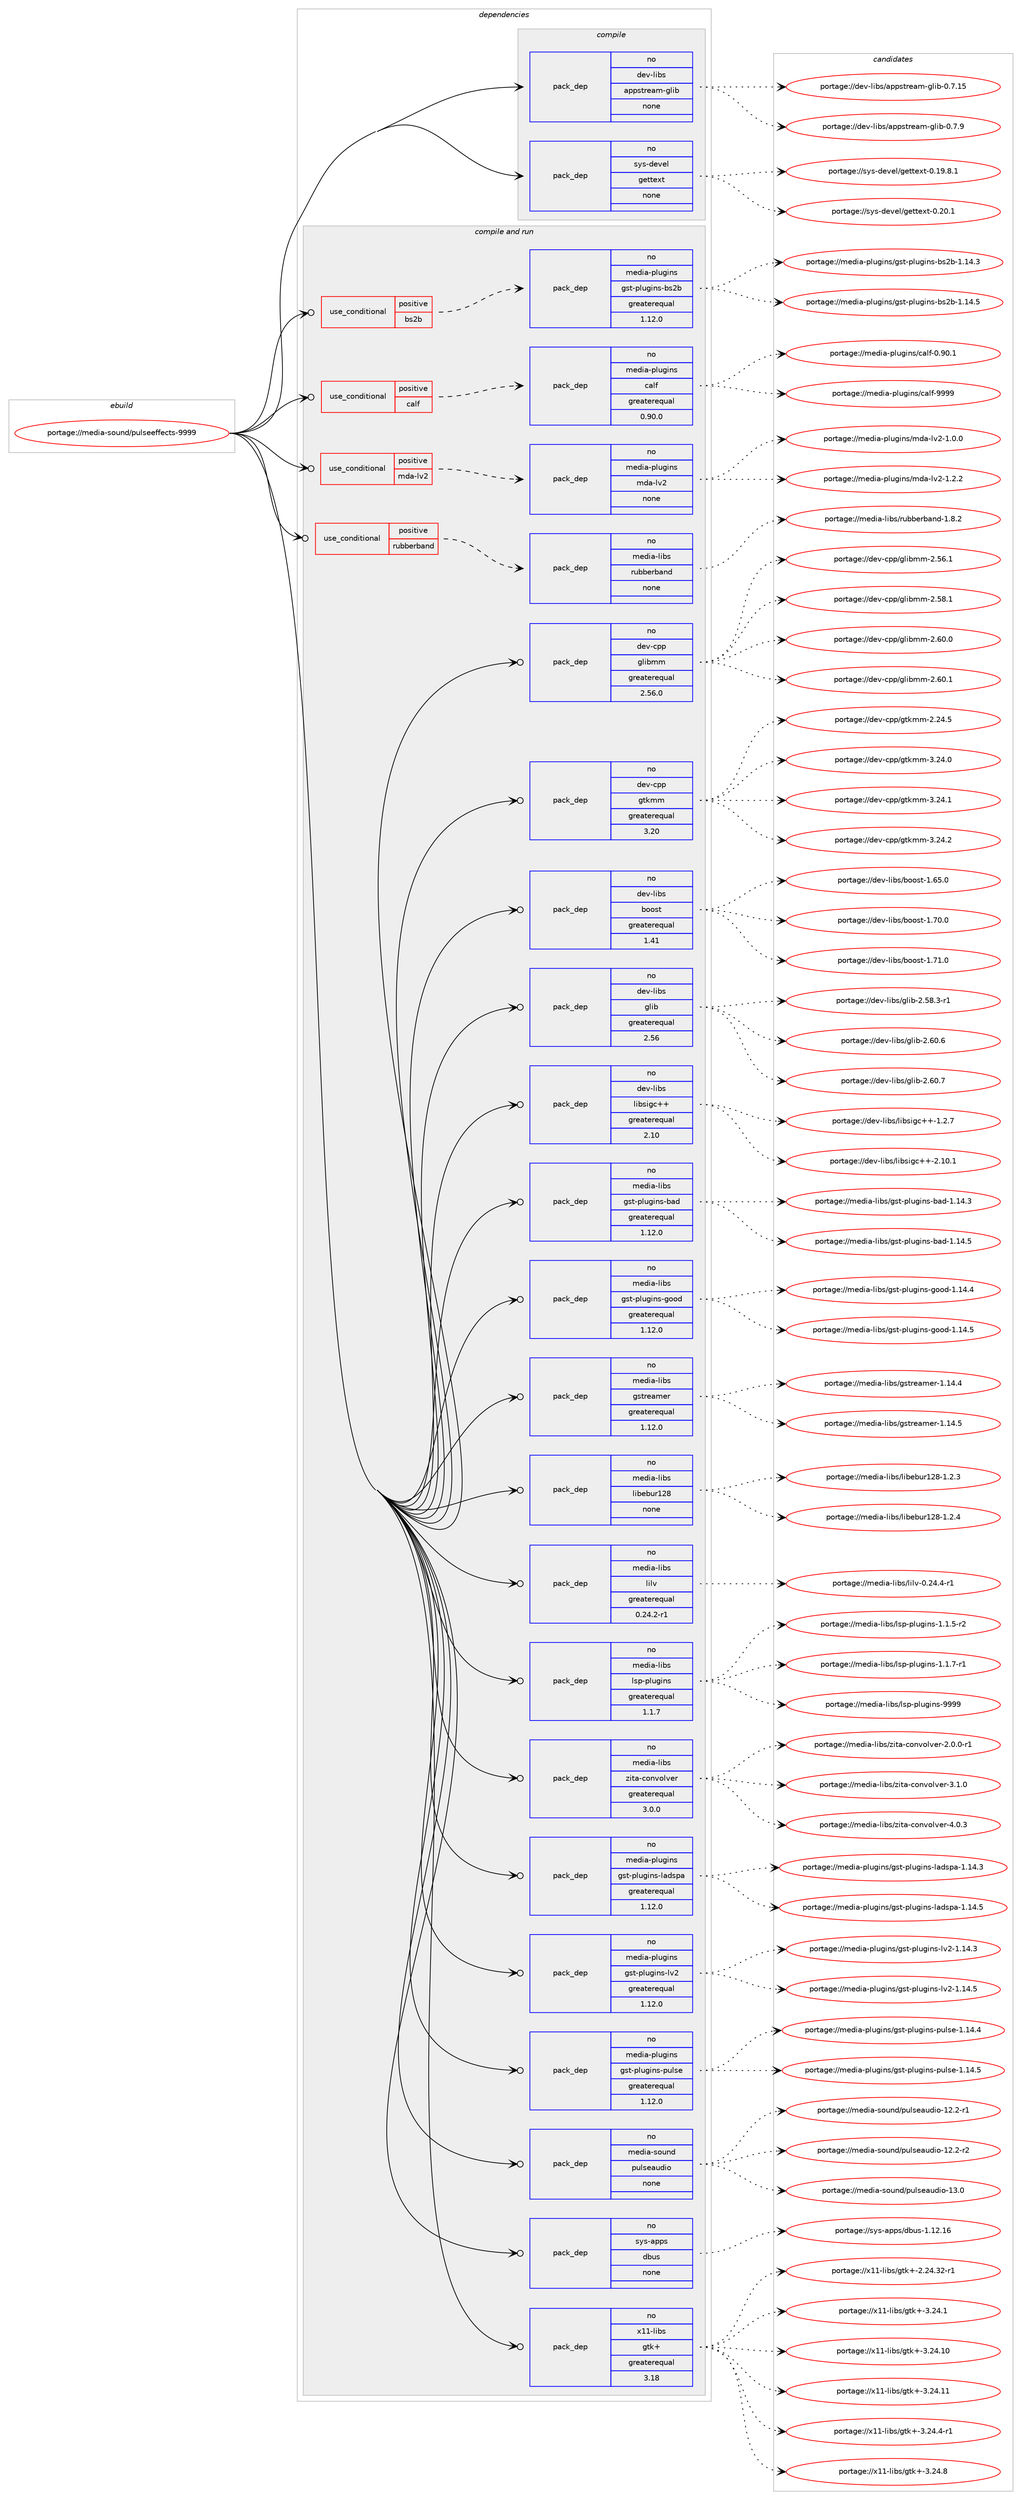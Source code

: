 digraph prolog {

# *************
# Graph options
# *************

newrank=true;
concentrate=true;
compound=true;
graph [rankdir=LR,fontname=Helvetica,fontsize=10,ranksep=1.5];#, ranksep=2.5, nodesep=0.2];
edge  [arrowhead=vee];
node  [fontname=Helvetica,fontsize=10];

# **********
# The ebuild
# **********

subgraph cluster_leftcol {
color=gray;
rank=same;
label=<<i>ebuild</i>>;
id [label="portage://media-sound/pulseeffects-9999", color=red, width=4, href="../media-sound/pulseeffects-9999.svg"];
}

# ****************
# The dependencies
# ****************

subgraph cluster_midcol {
color=gray;
label=<<i>dependencies</i>>;
subgraph cluster_compile {
fillcolor="#eeeeee";
style=filled;
label=<<i>compile</i>>;
subgraph pack246559 {
dependency335420 [label=<<TABLE BORDER="0" CELLBORDER="1" CELLSPACING="0" CELLPADDING="4" WIDTH="220"><TR><TD ROWSPAN="6" CELLPADDING="30">pack_dep</TD></TR><TR><TD WIDTH="110">no</TD></TR><TR><TD>dev-libs</TD></TR><TR><TD>appstream-glib</TD></TR><TR><TD>none</TD></TR><TR><TD></TD></TR></TABLE>>, shape=none, color=blue];
}
id:e -> dependency335420:w [weight=20,style="solid",arrowhead="vee"];
subgraph pack246560 {
dependency335421 [label=<<TABLE BORDER="0" CELLBORDER="1" CELLSPACING="0" CELLPADDING="4" WIDTH="220"><TR><TD ROWSPAN="6" CELLPADDING="30">pack_dep</TD></TR><TR><TD WIDTH="110">no</TD></TR><TR><TD>sys-devel</TD></TR><TR><TD>gettext</TD></TR><TR><TD>none</TD></TR><TR><TD></TD></TR></TABLE>>, shape=none, color=blue];
}
id:e -> dependency335421:w [weight=20,style="solid",arrowhead="vee"];
}
subgraph cluster_compileandrun {
fillcolor="#eeeeee";
style=filled;
label=<<i>compile and run</i>>;
subgraph cond83349 {
dependency335422 [label=<<TABLE BORDER="0" CELLBORDER="1" CELLSPACING="0" CELLPADDING="4"><TR><TD ROWSPAN="3" CELLPADDING="10">use_conditional</TD></TR><TR><TD>positive</TD></TR><TR><TD>bs2b</TD></TR></TABLE>>, shape=none, color=red];
subgraph pack246561 {
dependency335423 [label=<<TABLE BORDER="0" CELLBORDER="1" CELLSPACING="0" CELLPADDING="4" WIDTH="220"><TR><TD ROWSPAN="6" CELLPADDING="30">pack_dep</TD></TR><TR><TD WIDTH="110">no</TD></TR><TR><TD>media-plugins</TD></TR><TR><TD>gst-plugins-bs2b</TD></TR><TR><TD>greaterequal</TD></TR><TR><TD>1.12.0</TD></TR></TABLE>>, shape=none, color=blue];
}
dependency335422:e -> dependency335423:w [weight=20,style="dashed",arrowhead="vee"];
}
id:e -> dependency335422:w [weight=20,style="solid",arrowhead="odotvee"];
subgraph cond83350 {
dependency335424 [label=<<TABLE BORDER="0" CELLBORDER="1" CELLSPACING="0" CELLPADDING="4"><TR><TD ROWSPAN="3" CELLPADDING="10">use_conditional</TD></TR><TR><TD>positive</TD></TR><TR><TD>calf</TD></TR></TABLE>>, shape=none, color=red];
subgraph pack246562 {
dependency335425 [label=<<TABLE BORDER="0" CELLBORDER="1" CELLSPACING="0" CELLPADDING="4" WIDTH="220"><TR><TD ROWSPAN="6" CELLPADDING="30">pack_dep</TD></TR><TR><TD WIDTH="110">no</TD></TR><TR><TD>media-plugins</TD></TR><TR><TD>calf</TD></TR><TR><TD>greaterequal</TD></TR><TR><TD>0.90.0</TD></TR></TABLE>>, shape=none, color=blue];
}
dependency335424:e -> dependency335425:w [weight=20,style="dashed",arrowhead="vee"];
}
id:e -> dependency335424:w [weight=20,style="solid",arrowhead="odotvee"];
subgraph cond83351 {
dependency335426 [label=<<TABLE BORDER="0" CELLBORDER="1" CELLSPACING="0" CELLPADDING="4"><TR><TD ROWSPAN="3" CELLPADDING="10">use_conditional</TD></TR><TR><TD>positive</TD></TR><TR><TD>mda-lv2</TD></TR></TABLE>>, shape=none, color=red];
subgraph pack246563 {
dependency335427 [label=<<TABLE BORDER="0" CELLBORDER="1" CELLSPACING="0" CELLPADDING="4" WIDTH="220"><TR><TD ROWSPAN="6" CELLPADDING="30">pack_dep</TD></TR><TR><TD WIDTH="110">no</TD></TR><TR><TD>media-plugins</TD></TR><TR><TD>mda-lv2</TD></TR><TR><TD>none</TD></TR><TR><TD></TD></TR></TABLE>>, shape=none, color=blue];
}
dependency335426:e -> dependency335427:w [weight=20,style="dashed",arrowhead="vee"];
}
id:e -> dependency335426:w [weight=20,style="solid",arrowhead="odotvee"];
subgraph cond83352 {
dependency335428 [label=<<TABLE BORDER="0" CELLBORDER="1" CELLSPACING="0" CELLPADDING="4"><TR><TD ROWSPAN="3" CELLPADDING="10">use_conditional</TD></TR><TR><TD>positive</TD></TR><TR><TD>rubberband</TD></TR></TABLE>>, shape=none, color=red];
subgraph pack246564 {
dependency335429 [label=<<TABLE BORDER="0" CELLBORDER="1" CELLSPACING="0" CELLPADDING="4" WIDTH="220"><TR><TD ROWSPAN="6" CELLPADDING="30">pack_dep</TD></TR><TR><TD WIDTH="110">no</TD></TR><TR><TD>media-libs</TD></TR><TR><TD>rubberband</TD></TR><TR><TD>none</TD></TR><TR><TD></TD></TR></TABLE>>, shape=none, color=blue];
}
dependency335428:e -> dependency335429:w [weight=20,style="dashed",arrowhead="vee"];
}
id:e -> dependency335428:w [weight=20,style="solid",arrowhead="odotvee"];
subgraph pack246565 {
dependency335430 [label=<<TABLE BORDER="0" CELLBORDER="1" CELLSPACING="0" CELLPADDING="4" WIDTH="220"><TR><TD ROWSPAN="6" CELLPADDING="30">pack_dep</TD></TR><TR><TD WIDTH="110">no</TD></TR><TR><TD>dev-cpp</TD></TR><TR><TD>glibmm</TD></TR><TR><TD>greaterequal</TD></TR><TR><TD>2.56.0</TD></TR></TABLE>>, shape=none, color=blue];
}
id:e -> dependency335430:w [weight=20,style="solid",arrowhead="odotvee"];
subgraph pack246566 {
dependency335431 [label=<<TABLE BORDER="0" CELLBORDER="1" CELLSPACING="0" CELLPADDING="4" WIDTH="220"><TR><TD ROWSPAN="6" CELLPADDING="30">pack_dep</TD></TR><TR><TD WIDTH="110">no</TD></TR><TR><TD>dev-cpp</TD></TR><TR><TD>gtkmm</TD></TR><TR><TD>greaterequal</TD></TR><TR><TD>3.20</TD></TR></TABLE>>, shape=none, color=blue];
}
id:e -> dependency335431:w [weight=20,style="solid",arrowhead="odotvee"];
subgraph pack246567 {
dependency335432 [label=<<TABLE BORDER="0" CELLBORDER="1" CELLSPACING="0" CELLPADDING="4" WIDTH="220"><TR><TD ROWSPAN="6" CELLPADDING="30">pack_dep</TD></TR><TR><TD WIDTH="110">no</TD></TR><TR><TD>dev-libs</TD></TR><TR><TD>boost</TD></TR><TR><TD>greaterequal</TD></TR><TR><TD>1.41</TD></TR></TABLE>>, shape=none, color=blue];
}
id:e -> dependency335432:w [weight=20,style="solid",arrowhead="odotvee"];
subgraph pack246568 {
dependency335433 [label=<<TABLE BORDER="0" CELLBORDER="1" CELLSPACING="0" CELLPADDING="4" WIDTH="220"><TR><TD ROWSPAN="6" CELLPADDING="30">pack_dep</TD></TR><TR><TD WIDTH="110">no</TD></TR><TR><TD>dev-libs</TD></TR><TR><TD>glib</TD></TR><TR><TD>greaterequal</TD></TR><TR><TD>2.56</TD></TR></TABLE>>, shape=none, color=blue];
}
id:e -> dependency335433:w [weight=20,style="solid",arrowhead="odotvee"];
subgraph pack246569 {
dependency335434 [label=<<TABLE BORDER="0" CELLBORDER="1" CELLSPACING="0" CELLPADDING="4" WIDTH="220"><TR><TD ROWSPAN="6" CELLPADDING="30">pack_dep</TD></TR><TR><TD WIDTH="110">no</TD></TR><TR><TD>dev-libs</TD></TR><TR><TD>libsigc++</TD></TR><TR><TD>greaterequal</TD></TR><TR><TD>2.10</TD></TR></TABLE>>, shape=none, color=blue];
}
id:e -> dependency335434:w [weight=20,style="solid",arrowhead="odotvee"];
subgraph pack246570 {
dependency335435 [label=<<TABLE BORDER="0" CELLBORDER="1" CELLSPACING="0" CELLPADDING="4" WIDTH="220"><TR><TD ROWSPAN="6" CELLPADDING="30">pack_dep</TD></TR><TR><TD WIDTH="110">no</TD></TR><TR><TD>media-libs</TD></TR><TR><TD>gst-plugins-bad</TD></TR><TR><TD>greaterequal</TD></TR><TR><TD>1.12.0</TD></TR></TABLE>>, shape=none, color=blue];
}
id:e -> dependency335435:w [weight=20,style="solid",arrowhead="odotvee"];
subgraph pack246571 {
dependency335436 [label=<<TABLE BORDER="0" CELLBORDER="1" CELLSPACING="0" CELLPADDING="4" WIDTH="220"><TR><TD ROWSPAN="6" CELLPADDING="30">pack_dep</TD></TR><TR><TD WIDTH="110">no</TD></TR><TR><TD>media-libs</TD></TR><TR><TD>gst-plugins-good</TD></TR><TR><TD>greaterequal</TD></TR><TR><TD>1.12.0</TD></TR></TABLE>>, shape=none, color=blue];
}
id:e -> dependency335436:w [weight=20,style="solid",arrowhead="odotvee"];
subgraph pack246572 {
dependency335437 [label=<<TABLE BORDER="0" CELLBORDER="1" CELLSPACING="0" CELLPADDING="4" WIDTH="220"><TR><TD ROWSPAN="6" CELLPADDING="30">pack_dep</TD></TR><TR><TD WIDTH="110">no</TD></TR><TR><TD>media-libs</TD></TR><TR><TD>gstreamer</TD></TR><TR><TD>greaterequal</TD></TR><TR><TD>1.12.0</TD></TR></TABLE>>, shape=none, color=blue];
}
id:e -> dependency335437:w [weight=20,style="solid",arrowhead="odotvee"];
subgraph pack246573 {
dependency335438 [label=<<TABLE BORDER="0" CELLBORDER="1" CELLSPACING="0" CELLPADDING="4" WIDTH="220"><TR><TD ROWSPAN="6" CELLPADDING="30">pack_dep</TD></TR><TR><TD WIDTH="110">no</TD></TR><TR><TD>media-libs</TD></TR><TR><TD>libebur128</TD></TR><TR><TD>none</TD></TR><TR><TD></TD></TR></TABLE>>, shape=none, color=blue];
}
id:e -> dependency335438:w [weight=20,style="solid",arrowhead="odotvee"];
subgraph pack246574 {
dependency335439 [label=<<TABLE BORDER="0" CELLBORDER="1" CELLSPACING="0" CELLPADDING="4" WIDTH="220"><TR><TD ROWSPAN="6" CELLPADDING="30">pack_dep</TD></TR><TR><TD WIDTH="110">no</TD></TR><TR><TD>media-libs</TD></TR><TR><TD>lilv</TD></TR><TR><TD>greaterequal</TD></TR><TR><TD>0.24.2-r1</TD></TR></TABLE>>, shape=none, color=blue];
}
id:e -> dependency335439:w [weight=20,style="solid",arrowhead="odotvee"];
subgraph pack246575 {
dependency335440 [label=<<TABLE BORDER="0" CELLBORDER="1" CELLSPACING="0" CELLPADDING="4" WIDTH="220"><TR><TD ROWSPAN="6" CELLPADDING="30">pack_dep</TD></TR><TR><TD WIDTH="110">no</TD></TR><TR><TD>media-libs</TD></TR><TR><TD>lsp-plugins</TD></TR><TR><TD>greaterequal</TD></TR><TR><TD>1.1.7</TD></TR></TABLE>>, shape=none, color=blue];
}
id:e -> dependency335440:w [weight=20,style="solid",arrowhead="odotvee"];
subgraph pack246576 {
dependency335441 [label=<<TABLE BORDER="0" CELLBORDER="1" CELLSPACING="0" CELLPADDING="4" WIDTH="220"><TR><TD ROWSPAN="6" CELLPADDING="30">pack_dep</TD></TR><TR><TD WIDTH="110">no</TD></TR><TR><TD>media-libs</TD></TR><TR><TD>zita-convolver</TD></TR><TR><TD>greaterequal</TD></TR><TR><TD>3.0.0</TD></TR></TABLE>>, shape=none, color=blue];
}
id:e -> dependency335441:w [weight=20,style="solid",arrowhead="odotvee"];
subgraph pack246577 {
dependency335442 [label=<<TABLE BORDER="0" CELLBORDER="1" CELLSPACING="0" CELLPADDING="4" WIDTH="220"><TR><TD ROWSPAN="6" CELLPADDING="30">pack_dep</TD></TR><TR><TD WIDTH="110">no</TD></TR><TR><TD>media-plugins</TD></TR><TR><TD>gst-plugins-ladspa</TD></TR><TR><TD>greaterequal</TD></TR><TR><TD>1.12.0</TD></TR></TABLE>>, shape=none, color=blue];
}
id:e -> dependency335442:w [weight=20,style="solid",arrowhead="odotvee"];
subgraph pack246578 {
dependency335443 [label=<<TABLE BORDER="0" CELLBORDER="1" CELLSPACING="0" CELLPADDING="4" WIDTH="220"><TR><TD ROWSPAN="6" CELLPADDING="30">pack_dep</TD></TR><TR><TD WIDTH="110">no</TD></TR><TR><TD>media-plugins</TD></TR><TR><TD>gst-plugins-lv2</TD></TR><TR><TD>greaterequal</TD></TR><TR><TD>1.12.0</TD></TR></TABLE>>, shape=none, color=blue];
}
id:e -> dependency335443:w [weight=20,style="solid",arrowhead="odotvee"];
subgraph pack246579 {
dependency335444 [label=<<TABLE BORDER="0" CELLBORDER="1" CELLSPACING="0" CELLPADDING="4" WIDTH="220"><TR><TD ROWSPAN="6" CELLPADDING="30">pack_dep</TD></TR><TR><TD WIDTH="110">no</TD></TR><TR><TD>media-plugins</TD></TR><TR><TD>gst-plugins-pulse</TD></TR><TR><TD>greaterequal</TD></TR><TR><TD>1.12.0</TD></TR></TABLE>>, shape=none, color=blue];
}
id:e -> dependency335444:w [weight=20,style="solid",arrowhead="odotvee"];
subgraph pack246580 {
dependency335445 [label=<<TABLE BORDER="0" CELLBORDER="1" CELLSPACING="0" CELLPADDING="4" WIDTH="220"><TR><TD ROWSPAN="6" CELLPADDING="30">pack_dep</TD></TR><TR><TD WIDTH="110">no</TD></TR><TR><TD>media-sound</TD></TR><TR><TD>pulseaudio</TD></TR><TR><TD>none</TD></TR><TR><TD></TD></TR></TABLE>>, shape=none, color=blue];
}
id:e -> dependency335445:w [weight=20,style="solid",arrowhead="odotvee"];
subgraph pack246581 {
dependency335446 [label=<<TABLE BORDER="0" CELLBORDER="1" CELLSPACING="0" CELLPADDING="4" WIDTH="220"><TR><TD ROWSPAN="6" CELLPADDING="30">pack_dep</TD></TR><TR><TD WIDTH="110">no</TD></TR><TR><TD>sys-apps</TD></TR><TR><TD>dbus</TD></TR><TR><TD>none</TD></TR><TR><TD></TD></TR></TABLE>>, shape=none, color=blue];
}
id:e -> dependency335446:w [weight=20,style="solid",arrowhead="odotvee"];
subgraph pack246582 {
dependency335447 [label=<<TABLE BORDER="0" CELLBORDER="1" CELLSPACING="0" CELLPADDING="4" WIDTH="220"><TR><TD ROWSPAN="6" CELLPADDING="30">pack_dep</TD></TR><TR><TD WIDTH="110">no</TD></TR><TR><TD>x11-libs</TD></TR><TR><TD>gtk+</TD></TR><TR><TD>greaterequal</TD></TR><TR><TD>3.18</TD></TR></TABLE>>, shape=none, color=blue];
}
id:e -> dependency335447:w [weight=20,style="solid",arrowhead="odotvee"];
}
subgraph cluster_run {
fillcolor="#eeeeee";
style=filled;
label=<<i>run</i>>;
}
}

# **************
# The candidates
# **************

subgraph cluster_choices {
rank=same;
color=gray;
label=<<i>candidates</i>>;

subgraph choice246559 {
color=black;
nodesep=1;
choiceportage1001011184510810598115479711211211511611410197109451031081059845484655464953 [label="portage://dev-libs/appstream-glib-0.7.15", color=red, width=4,href="../dev-libs/appstream-glib-0.7.15.svg"];
choiceportage10010111845108105981154797112112115116114101971094510310810598454846554657 [label="portage://dev-libs/appstream-glib-0.7.9", color=red, width=4,href="../dev-libs/appstream-glib-0.7.9.svg"];
dependency335420:e -> choiceportage1001011184510810598115479711211211511611410197109451031081059845484655464953:w [style=dotted,weight="100"];
dependency335420:e -> choiceportage10010111845108105981154797112112115116114101971094510310810598454846554657:w [style=dotted,weight="100"];
}
subgraph choice246560 {
color=black;
nodesep=1;
choiceportage1151211154510010111810110847103101116116101120116454846495746564649 [label="portage://sys-devel/gettext-0.19.8.1", color=red, width=4,href="../sys-devel/gettext-0.19.8.1.svg"];
choiceportage115121115451001011181011084710310111611610112011645484650484649 [label="portage://sys-devel/gettext-0.20.1", color=red, width=4,href="../sys-devel/gettext-0.20.1.svg"];
dependency335421:e -> choiceportage1151211154510010111810110847103101116116101120116454846495746564649:w [style=dotted,weight="100"];
dependency335421:e -> choiceportage115121115451001011181011084710310111611610112011645484650484649:w [style=dotted,weight="100"];
}
subgraph choice246561 {
color=black;
nodesep=1;
choiceportage109101100105974511210811710310511011547103115116451121081171031051101154598115509845494649524651 [label="portage://media-plugins/gst-plugins-bs2b-1.14.3", color=red, width=4,href="../media-plugins/gst-plugins-bs2b-1.14.3.svg"];
choiceportage109101100105974511210811710310511011547103115116451121081171031051101154598115509845494649524653 [label="portage://media-plugins/gst-plugins-bs2b-1.14.5", color=red, width=4,href="../media-plugins/gst-plugins-bs2b-1.14.5.svg"];
dependency335423:e -> choiceportage109101100105974511210811710310511011547103115116451121081171031051101154598115509845494649524651:w [style=dotted,weight="100"];
dependency335423:e -> choiceportage109101100105974511210811710310511011547103115116451121081171031051101154598115509845494649524653:w [style=dotted,weight="100"];
}
subgraph choice246562 {
color=black;
nodesep=1;
choiceportage109101100105974511210811710310511011547999710810245484657484649 [label="portage://media-plugins/calf-0.90.1", color=red, width=4,href="../media-plugins/calf-0.90.1.svg"];
choiceportage10910110010597451121081171031051101154799971081024557575757 [label="portage://media-plugins/calf-9999", color=red, width=4,href="../media-plugins/calf-9999.svg"];
dependency335425:e -> choiceportage109101100105974511210811710310511011547999710810245484657484649:w [style=dotted,weight="100"];
dependency335425:e -> choiceportage10910110010597451121081171031051101154799971081024557575757:w [style=dotted,weight="100"];
}
subgraph choice246563 {
color=black;
nodesep=1;
choiceportage109101100105974511210811710310511011547109100974510811850454946484648 [label="portage://media-plugins/mda-lv2-1.0.0", color=red, width=4,href="../media-plugins/mda-lv2-1.0.0.svg"];
choiceportage109101100105974511210811710310511011547109100974510811850454946504650 [label="portage://media-plugins/mda-lv2-1.2.2", color=red, width=4,href="../media-plugins/mda-lv2-1.2.2.svg"];
dependency335427:e -> choiceportage109101100105974511210811710310511011547109100974510811850454946484648:w [style=dotted,weight="100"];
dependency335427:e -> choiceportage109101100105974511210811710310511011547109100974510811850454946504650:w [style=dotted,weight="100"];
}
subgraph choice246564 {
color=black;
nodesep=1;
choiceportage1091011001059745108105981154711411798981011149897110100454946564650 [label="portage://media-libs/rubberband-1.8.2", color=red, width=4,href="../media-libs/rubberband-1.8.2.svg"];
dependency335429:e -> choiceportage1091011001059745108105981154711411798981011149897110100454946564650:w [style=dotted,weight="100"];
}
subgraph choice246565 {
color=black;
nodesep=1;
choiceportage1001011184599112112471031081059810910945504653544649 [label="portage://dev-cpp/glibmm-2.56.1", color=red, width=4,href="../dev-cpp/glibmm-2.56.1.svg"];
choiceportage1001011184599112112471031081059810910945504653564649 [label="portage://dev-cpp/glibmm-2.58.1", color=red, width=4,href="../dev-cpp/glibmm-2.58.1.svg"];
choiceportage1001011184599112112471031081059810910945504654484648 [label="portage://dev-cpp/glibmm-2.60.0", color=red, width=4,href="../dev-cpp/glibmm-2.60.0.svg"];
choiceportage1001011184599112112471031081059810910945504654484649 [label="portage://dev-cpp/glibmm-2.60.1", color=red, width=4,href="../dev-cpp/glibmm-2.60.1.svg"];
dependency335430:e -> choiceportage1001011184599112112471031081059810910945504653544649:w [style=dotted,weight="100"];
dependency335430:e -> choiceportage1001011184599112112471031081059810910945504653564649:w [style=dotted,weight="100"];
dependency335430:e -> choiceportage1001011184599112112471031081059810910945504654484648:w [style=dotted,weight="100"];
dependency335430:e -> choiceportage1001011184599112112471031081059810910945504654484649:w [style=dotted,weight="100"];
}
subgraph choice246566 {
color=black;
nodesep=1;
choiceportage10010111845991121124710311610710910945504650524653 [label="portage://dev-cpp/gtkmm-2.24.5", color=red, width=4,href="../dev-cpp/gtkmm-2.24.5.svg"];
choiceportage10010111845991121124710311610710910945514650524648 [label="portage://dev-cpp/gtkmm-3.24.0", color=red, width=4,href="../dev-cpp/gtkmm-3.24.0.svg"];
choiceportage10010111845991121124710311610710910945514650524649 [label="portage://dev-cpp/gtkmm-3.24.1", color=red, width=4,href="../dev-cpp/gtkmm-3.24.1.svg"];
choiceportage10010111845991121124710311610710910945514650524650 [label="portage://dev-cpp/gtkmm-3.24.2", color=red, width=4,href="../dev-cpp/gtkmm-3.24.2.svg"];
dependency335431:e -> choiceportage10010111845991121124710311610710910945504650524653:w [style=dotted,weight="100"];
dependency335431:e -> choiceportage10010111845991121124710311610710910945514650524648:w [style=dotted,weight="100"];
dependency335431:e -> choiceportage10010111845991121124710311610710910945514650524649:w [style=dotted,weight="100"];
dependency335431:e -> choiceportage10010111845991121124710311610710910945514650524650:w [style=dotted,weight="100"];
}
subgraph choice246567 {
color=black;
nodesep=1;
choiceportage1001011184510810598115479811111111511645494654534648 [label="portage://dev-libs/boost-1.65.0", color=red, width=4,href="../dev-libs/boost-1.65.0.svg"];
choiceportage1001011184510810598115479811111111511645494655484648 [label="portage://dev-libs/boost-1.70.0", color=red, width=4,href="../dev-libs/boost-1.70.0.svg"];
choiceportage1001011184510810598115479811111111511645494655494648 [label="portage://dev-libs/boost-1.71.0", color=red, width=4,href="../dev-libs/boost-1.71.0.svg"];
dependency335432:e -> choiceportage1001011184510810598115479811111111511645494654534648:w [style=dotted,weight="100"];
dependency335432:e -> choiceportage1001011184510810598115479811111111511645494655484648:w [style=dotted,weight="100"];
dependency335432:e -> choiceportage1001011184510810598115479811111111511645494655494648:w [style=dotted,weight="100"];
}
subgraph choice246568 {
color=black;
nodesep=1;
choiceportage10010111845108105981154710310810598455046535646514511449 [label="portage://dev-libs/glib-2.58.3-r1", color=red, width=4,href="../dev-libs/glib-2.58.3-r1.svg"];
choiceportage1001011184510810598115471031081059845504654484654 [label="portage://dev-libs/glib-2.60.6", color=red, width=4,href="../dev-libs/glib-2.60.6.svg"];
choiceportage1001011184510810598115471031081059845504654484655 [label="portage://dev-libs/glib-2.60.7", color=red, width=4,href="../dev-libs/glib-2.60.7.svg"];
dependency335433:e -> choiceportage10010111845108105981154710310810598455046535646514511449:w [style=dotted,weight="100"];
dependency335433:e -> choiceportage1001011184510810598115471031081059845504654484654:w [style=dotted,weight="100"];
dependency335433:e -> choiceportage1001011184510810598115471031081059845504654484655:w [style=dotted,weight="100"];
}
subgraph choice246569 {
color=black;
nodesep=1;
choiceportage10010111845108105981154710810598115105103994343454946504655 [label="portage://dev-libs/libsigc++-1.2.7", color=red, width=4,href="../dev-libs/libsigc++-1.2.7.svg"];
choiceportage1001011184510810598115471081059811510510399434345504649484649 [label="portage://dev-libs/libsigc++-2.10.1", color=red, width=4,href="../dev-libs/libsigc++-2.10.1.svg"];
dependency335434:e -> choiceportage10010111845108105981154710810598115105103994343454946504655:w [style=dotted,weight="100"];
dependency335434:e -> choiceportage1001011184510810598115471081059811510510399434345504649484649:w [style=dotted,weight="100"];
}
subgraph choice246570 {
color=black;
nodesep=1;
choiceportage109101100105974510810598115471031151164511210811710310511011545989710045494649524651 [label="portage://media-libs/gst-plugins-bad-1.14.3", color=red, width=4,href="../media-libs/gst-plugins-bad-1.14.3.svg"];
choiceportage109101100105974510810598115471031151164511210811710310511011545989710045494649524653 [label="portage://media-libs/gst-plugins-bad-1.14.5", color=red, width=4,href="../media-libs/gst-plugins-bad-1.14.5.svg"];
dependency335435:e -> choiceportage109101100105974510810598115471031151164511210811710310511011545989710045494649524651:w [style=dotted,weight="100"];
dependency335435:e -> choiceportage109101100105974510810598115471031151164511210811710310511011545989710045494649524653:w [style=dotted,weight="100"];
}
subgraph choice246571 {
color=black;
nodesep=1;
choiceportage10910110010597451081059811547103115116451121081171031051101154510311111110045494649524652 [label="portage://media-libs/gst-plugins-good-1.14.4", color=red, width=4,href="../media-libs/gst-plugins-good-1.14.4.svg"];
choiceportage10910110010597451081059811547103115116451121081171031051101154510311111110045494649524653 [label="portage://media-libs/gst-plugins-good-1.14.5", color=red, width=4,href="../media-libs/gst-plugins-good-1.14.5.svg"];
dependency335436:e -> choiceportage10910110010597451081059811547103115116451121081171031051101154510311111110045494649524652:w [style=dotted,weight="100"];
dependency335436:e -> choiceportage10910110010597451081059811547103115116451121081171031051101154510311111110045494649524653:w [style=dotted,weight="100"];
}
subgraph choice246572 {
color=black;
nodesep=1;
choiceportage109101100105974510810598115471031151161141019710910111445494649524652 [label="portage://media-libs/gstreamer-1.14.4", color=red, width=4,href="../media-libs/gstreamer-1.14.4.svg"];
choiceportage109101100105974510810598115471031151161141019710910111445494649524653 [label="portage://media-libs/gstreamer-1.14.5", color=red, width=4,href="../media-libs/gstreamer-1.14.5.svg"];
dependency335437:e -> choiceportage109101100105974510810598115471031151161141019710910111445494649524652:w [style=dotted,weight="100"];
dependency335437:e -> choiceportage109101100105974510810598115471031151161141019710910111445494649524653:w [style=dotted,weight="100"];
}
subgraph choice246573 {
color=black;
nodesep=1;
choiceportage109101100105974510810598115471081059810198117114495056454946504651 [label="portage://media-libs/libebur128-1.2.3", color=red, width=4,href="../media-libs/libebur128-1.2.3.svg"];
choiceportage109101100105974510810598115471081059810198117114495056454946504652 [label="portage://media-libs/libebur128-1.2.4", color=red, width=4,href="../media-libs/libebur128-1.2.4.svg"];
dependency335438:e -> choiceportage109101100105974510810598115471081059810198117114495056454946504651:w [style=dotted,weight="100"];
dependency335438:e -> choiceportage109101100105974510810598115471081059810198117114495056454946504652:w [style=dotted,weight="100"];
}
subgraph choice246574 {
color=black;
nodesep=1;
choiceportage10910110010597451081059811547108105108118454846505246524511449 [label="portage://media-libs/lilv-0.24.4-r1", color=red, width=4,href="../media-libs/lilv-0.24.4-r1.svg"];
dependency335439:e -> choiceportage10910110010597451081059811547108105108118454846505246524511449:w [style=dotted,weight="100"];
}
subgraph choice246575 {
color=black;
nodesep=1;
choiceportage10910110010597451081059811547108115112451121081171031051101154549464946534511450 [label="portage://media-libs/lsp-plugins-1.1.5-r2", color=red, width=4,href="../media-libs/lsp-plugins-1.1.5-r2.svg"];
choiceportage10910110010597451081059811547108115112451121081171031051101154549464946554511449 [label="portage://media-libs/lsp-plugins-1.1.7-r1", color=red, width=4,href="../media-libs/lsp-plugins-1.1.7-r1.svg"];
choiceportage10910110010597451081059811547108115112451121081171031051101154557575757 [label="portage://media-libs/lsp-plugins-9999", color=red, width=4,href="../media-libs/lsp-plugins-9999.svg"];
dependency335440:e -> choiceportage10910110010597451081059811547108115112451121081171031051101154549464946534511450:w [style=dotted,weight="100"];
dependency335440:e -> choiceportage10910110010597451081059811547108115112451121081171031051101154549464946554511449:w [style=dotted,weight="100"];
dependency335440:e -> choiceportage10910110010597451081059811547108115112451121081171031051101154557575757:w [style=dotted,weight="100"];
}
subgraph choice246576 {
color=black;
nodesep=1;
choiceportage109101100105974510810598115471221051169745991111101181111081181011144550464846484511449 [label="portage://media-libs/zita-convolver-2.0.0-r1", color=red, width=4,href="../media-libs/zita-convolver-2.0.0-r1.svg"];
choiceportage10910110010597451081059811547122105116974599111110118111108118101114455146494648 [label="portage://media-libs/zita-convolver-3.1.0", color=red, width=4,href="../media-libs/zita-convolver-3.1.0.svg"];
choiceportage10910110010597451081059811547122105116974599111110118111108118101114455246484651 [label="portage://media-libs/zita-convolver-4.0.3", color=red, width=4,href="../media-libs/zita-convolver-4.0.3.svg"];
dependency335441:e -> choiceportage109101100105974510810598115471221051169745991111101181111081181011144550464846484511449:w [style=dotted,weight="100"];
dependency335441:e -> choiceportage10910110010597451081059811547122105116974599111110118111108118101114455146494648:w [style=dotted,weight="100"];
dependency335441:e -> choiceportage10910110010597451081059811547122105116974599111110118111108118101114455246484651:w [style=dotted,weight="100"];
}
subgraph choice246577 {
color=black;
nodesep=1;
choiceportage1091011001059745112108117103105110115471031151164511210811710310511011545108971001151129745494649524651 [label="portage://media-plugins/gst-plugins-ladspa-1.14.3", color=red, width=4,href="../media-plugins/gst-plugins-ladspa-1.14.3.svg"];
choiceportage1091011001059745112108117103105110115471031151164511210811710310511011545108971001151129745494649524653 [label="portage://media-plugins/gst-plugins-ladspa-1.14.5", color=red, width=4,href="../media-plugins/gst-plugins-ladspa-1.14.5.svg"];
dependency335442:e -> choiceportage1091011001059745112108117103105110115471031151164511210811710310511011545108971001151129745494649524651:w [style=dotted,weight="100"];
dependency335442:e -> choiceportage1091011001059745112108117103105110115471031151164511210811710310511011545108971001151129745494649524653:w [style=dotted,weight="100"];
}
subgraph choice246578 {
color=black;
nodesep=1;
choiceportage10910110010597451121081171031051101154710311511645112108117103105110115451081185045494649524651 [label="portage://media-plugins/gst-plugins-lv2-1.14.3", color=red, width=4,href="../media-plugins/gst-plugins-lv2-1.14.3.svg"];
choiceportage10910110010597451121081171031051101154710311511645112108117103105110115451081185045494649524653 [label="portage://media-plugins/gst-plugins-lv2-1.14.5", color=red, width=4,href="../media-plugins/gst-plugins-lv2-1.14.5.svg"];
dependency335443:e -> choiceportage10910110010597451121081171031051101154710311511645112108117103105110115451081185045494649524651:w [style=dotted,weight="100"];
dependency335443:e -> choiceportage10910110010597451121081171031051101154710311511645112108117103105110115451081185045494649524653:w [style=dotted,weight="100"];
}
subgraph choice246579 {
color=black;
nodesep=1;
choiceportage109101100105974511210811710310511011547103115116451121081171031051101154511211710811510145494649524652 [label="portage://media-plugins/gst-plugins-pulse-1.14.4", color=red, width=4,href="../media-plugins/gst-plugins-pulse-1.14.4.svg"];
choiceportage109101100105974511210811710310511011547103115116451121081171031051101154511211710811510145494649524653 [label="portage://media-plugins/gst-plugins-pulse-1.14.5", color=red, width=4,href="../media-plugins/gst-plugins-pulse-1.14.5.svg"];
dependency335444:e -> choiceportage109101100105974511210811710310511011547103115116451121081171031051101154511211710811510145494649524652:w [style=dotted,weight="100"];
dependency335444:e -> choiceportage109101100105974511210811710310511011547103115116451121081171031051101154511211710811510145494649524653:w [style=dotted,weight="100"];
}
subgraph choice246580 {
color=black;
nodesep=1;
choiceportage1091011001059745115111117110100471121171081151019711710010511145495046504511449 [label="portage://media-sound/pulseaudio-12.2-r1", color=red, width=4,href="../media-sound/pulseaudio-12.2-r1.svg"];
choiceportage1091011001059745115111117110100471121171081151019711710010511145495046504511450 [label="portage://media-sound/pulseaudio-12.2-r2", color=red, width=4,href="../media-sound/pulseaudio-12.2-r2.svg"];
choiceportage109101100105974511511111711010047112117108115101971171001051114549514648 [label="portage://media-sound/pulseaudio-13.0", color=red, width=4,href="../media-sound/pulseaudio-13.0.svg"];
dependency335445:e -> choiceportage1091011001059745115111117110100471121171081151019711710010511145495046504511449:w [style=dotted,weight="100"];
dependency335445:e -> choiceportage1091011001059745115111117110100471121171081151019711710010511145495046504511450:w [style=dotted,weight="100"];
dependency335445:e -> choiceportage109101100105974511511111711010047112117108115101971171001051114549514648:w [style=dotted,weight="100"];
}
subgraph choice246581 {
color=black;
nodesep=1;
choiceportage115121115459711211211547100981171154549464950464954 [label="portage://sys-apps/dbus-1.12.16", color=red, width=4,href="../sys-apps/dbus-1.12.16.svg"];
dependency335446:e -> choiceportage115121115459711211211547100981171154549464950464954:w [style=dotted,weight="100"];
}
subgraph choice246582 {
color=black;
nodesep=1;
choiceportage12049494510810598115471031161074345504650524651504511449 [label="portage://x11-libs/gtk+-2.24.32-r1", color=red, width=4,href="../x11-libs/gtk+-2.24.32-r1.svg"];
choiceportage12049494510810598115471031161074345514650524649 [label="portage://x11-libs/gtk+-3.24.1", color=red, width=4,href="../x11-libs/gtk+-3.24.1.svg"];
choiceportage1204949451081059811547103116107434551465052464948 [label="portage://x11-libs/gtk+-3.24.10", color=red, width=4,href="../x11-libs/gtk+-3.24.10.svg"];
choiceportage1204949451081059811547103116107434551465052464949 [label="portage://x11-libs/gtk+-3.24.11", color=red, width=4,href="../x11-libs/gtk+-3.24.11.svg"];
choiceportage120494945108105981154710311610743455146505246524511449 [label="portage://x11-libs/gtk+-3.24.4-r1", color=red, width=4,href="../x11-libs/gtk+-3.24.4-r1.svg"];
choiceportage12049494510810598115471031161074345514650524656 [label="portage://x11-libs/gtk+-3.24.8", color=red, width=4,href="../x11-libs/gtk+-3.24.8.svg"];
dependency335447:e -> choiceportage12049494510810598115471031161074345504650524651504511449:w [style=dotted,weight="100"];
dependency335447:e -> choiceportage12049494510810598115471031161074345514650524649:w [style=dotted,weight="100"];
dependency335447:e -> choiceportage1204949451081059811547103116107434551465052464948:w [style=dotted,weight="100"];
dependency335447:e -> choiceportage1204949451081059811547103116107434551465052464949:w [style=dotted,weight="100"];
dependency335447:e -> choiceportage120494945108105981154710311610743455146505246524511449:w [style=dotted,weight="100"];
dependency335447:e -> choiceportage12049494510810598115471031161074345514650524656:w [style=dotted,weight="100"];
}
}

}
